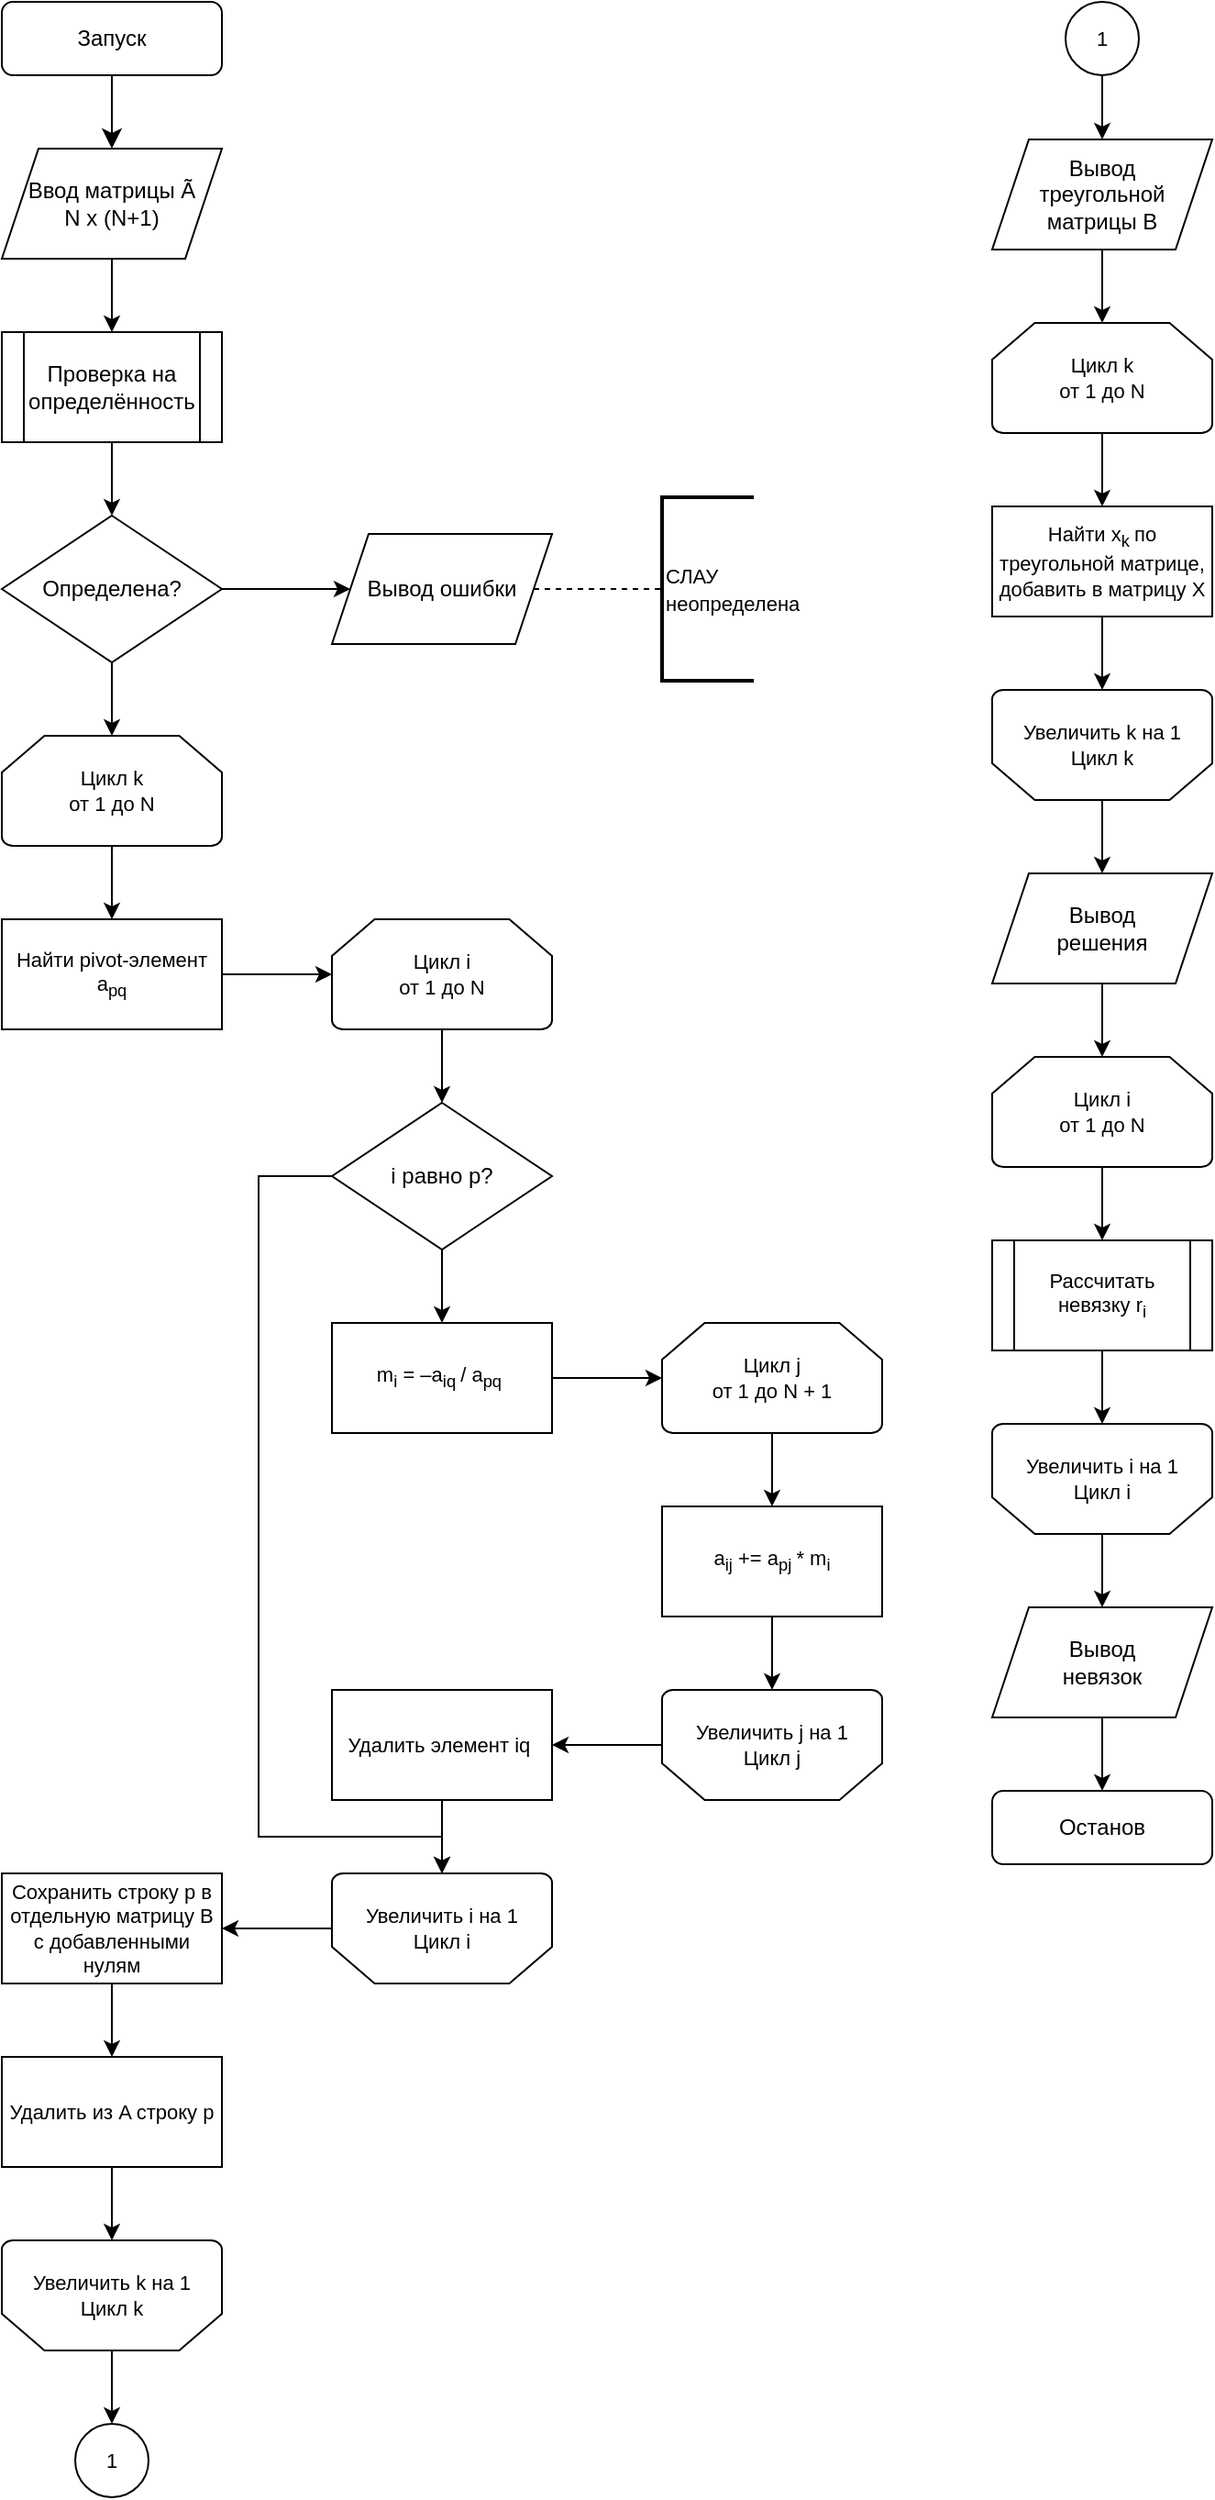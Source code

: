 <mxfile version="18.0.1" type="device"><diagram id="C5RBs43oDa-KdzZeNtuy" name="Page-1"><mxGraphModel dx="1422" dy="734" grid="1" gridSize="5" guides="1" tooltips="1" connect="1" arrows="1" fold="1" page="1" pageScale="1" pageWidth="827" pageHeight="1169" math="0" shadow="0"><root><mxCell id="WIyWlLk6GJQsqaUBKTNV-0"/><mxCell id="WIyWlLk6GJQsqaUBKTNV-1" parent="WIyWlLk6GJQsqaUBKTNV-0"/><mxCell id="WIyWlLk6GJQsqaUBKTNV-2" value="" style="rounded=0;html=1;jettySize=auto;orthogonalLoop=1;fontSize=11;endArrow=classic;endFill=1;endSize=8;strokeWidth=1;shadow=0;labelBackgroundColor=none;edgeStyle=orthogonalEdgeStyle;" parent="WIyWlLk6GJQsqaUBKTNV-1" source="WIyWlLk6GJQsqaUBKTNV-3" target="JIdwb3XTfMcy0x50Ywt2-3" edge="1"><mxGeometry relative="1" as="geometry"><mxPoint x="210" y="150" as="targetPoint"/></mxGeometry></mxCell><mxCell id="WIyWlLk6GJQsqaUBKTNV-3" value="Запуск" style="rounded=1;whiteSpace=wrap;html=1;fontSize=12;glass=0;strokeWidth=1;shadow=0;" parent="WIyWlLk6GJQsqaUBKTNV-1" vertex="1"><mxGeometry x="40" y="40" width="120" height="40" as="geometry"/></mxCell><mxCell id="JIdwb3XTfMcy0x50Ywt2-4" value="" style="edgeStyle=orthogonalEdgeStyle;rounded=0;orthogonalLoop=1;jettySize=auto;html=1;entryX=0.5;entryY=0;entryDx=0;entryDy=0;" parent="WIyWlLk6GJQsqaUBKTNV-1" source="JIdwb3XTfMcy0x50Ywt2-3" target="JIdwb3XTfMcy0x50Ywt2-7" edge="1"><mxGeometry relative="1" as="geometry"><mxPoint x="100.5" y="218.56" as="targetPoint"/></mxGeometry></mxCell><mxCell id="JIdwb3XTfMcy0x50Ywt2-3" value="Ввод матрицы Ã&lt;br&gt;N x (N+1)" style="shape=parallelogram;perimeter=parallelogramPerimeter;whiteSpace=wrap;html=1;fixedSize=1;" parent="WIyWlLk6GJQsqaUBKTNV-1" vertex="1"><mxGeometry x="40" y="120" width="120" height="60" as="geometry"/></mxCell><mxCell id="JIdwb3XTfMcy0x50Ywt2-9" value="" style="edgeStyle=orthogonalEdgeStyle;rounded=0;orthogonalLoop=1;jettySize=auto;html=1;endArrow=classic;endFill=1;" parent="WIyWlLk6GJQsqaUBKTNV-1" source="JIdwb3XTfMcy0x50Ywt2-7" target="JIdwb3XTfMcy0x50Ywt2-8" edge="1"><mxGeometry relative="1" as="geometry"/></mxCell><mxCell id="JIdwb3XTfMcy0x50Ywt2-7" value="Проверка на определённость" style="shape=process;whiteSpace=wrap;html=1;backgroundOutline=1;strokeWidth=1;" parent="WIyWlLk6GJQsqaUBKTNV-1" vertex="1"><mxGeometry x="40" y="220" width="120" height="60" as="geometry"/></mxCell><mxCell id="JIdwb3XTfMcy0x50Ywt2-11" value="" style="edgeStyle=orthogonalEdgeStyle;rounded=0;orthogonalLoop=1;jettySize=auto;html=1;endArrow=classic;endFill=1;" parent="WIyWlLk6GJQsqaUBKTNV-1" source="JIdwb3XTfMcy0x50Ywt2-8" target="JIdwb3XTfMcy0x50Ywt2-10" edge="1"><mxGeometry relative="1" as="geometry"/></mxCell><mxCell id="JIdwb3XTfMcy0x50Ywt2-16" value="" style="edgeStyle=orthogonalEdgeStyle;rounded=0;orthogonalLoop=1;jettySize=auto;html=1;fontSize=11;endArrow=classic;endFill=1;" parent="WIyWlLk6GJQsqaUBKTNV-1" source="JIdwb3XTfMcy0x50Ywt2-8" target="JIdwb3XTfMcy0x50Ywt2-15" edge="1"><mxGeometry relative="1" as="geometry"/></mxCell><mxCell id="JIdwb3XTfMcy0x50Ywt2-8" value="Определена?" style="strokeWidth=1;html=1;shape=mxgraph.flowchart.decision;whiteSpace=wrap;" parent="WIyWlLk6GJQsqaUBKTNV-1" vertex="1"><mxGeometry x="40" y="320" width="120" height="80" as="geometry"/></mxCell><mxCell id="JIdwb3XTfMcy0x50Ywt2-14" value="" style="edgeStyle=orthogonalEdgeStyle;rounded=0;orthogonalLoop=1;jettySize=auto;html=1;fontSize=11;endArrow=none;endFill=0;dashed=1;" parent="WIyWlLk6GJQsqaUBKTNV-1" source="JIdwb3XTfMcy0x50Ywt2-10" target="JIdwb3XTfMcy0x50Ywt2-13" edge="1"><mxGeometry relative="1" as="geometry"/></mxCell><mxCell id="JIdwb3XTfMcy0x50Ywt2-10" value="Вывод ошибки" style="shape=parallelogram;perimeter=parallelogramPerimeter;whiteSpace=wrap;html=1;fixedSize=1;strokeWidth=1;" parent="WIyWlLk6GJQsqaUBKTNV-1" vertex="1"><mxGeometry x="220" y="330" width="120" height="60" as="geometry"/></mxCell><mxCell id="JIdwb3XTfMcy0x50Ywt2-13" value="&lt;span style=&quot;font-size: 11px;&quot;&gt;СЛАУ &lt;br&gt;неопределена&lt;/span&gt;" style="strokeWidth=2;html=1;shape=mxgraph.flowchart.annotation_1;align=left;pointerEvents=1;rotation=0;" parent="WIyWlLk6GJQsqaUBKTNV-1" vertex="1"><mxGeometry x="400" y="310" width="50" height="100" as="geometry"/></mxCell><mxCell id="JIdwb3XTfMcy0x50Ywt2-18" value="" style="edgeStyle=orthogonalEdgeStyle;rounded=0;orthogonalLoop=1;jettySize=auto;html=1;fontSize=11;endArrow=classic;endFill=1;" parent="WIyWlLk6GJQsqaUBKTNV-1" source="JIdwb3XTfMcy0x50Ywt2-15" target="JIdwb3XTfMcy0x50Ywt2-17" edge="1"><mxGeometry relative="1" as="geometry"/></mxCell><mxCell id="JIdwb3XTfMcy0x50Ywt2-15" value="Цикл k&lt;br&gt;от 1 до N" style="strokeWidth=1;html=1;shape=mxgraph.flowchart.loop_limit;whiteSpace=wrap;fontSize=11;" parent="WIyWlLk6GJQsqaUBKTNV-1" vertex="1"><mxGeometry x="40" y="440" width="120" height="60" as="geometry"/></mxCell><mxCell id="JIdwb3XTfMcy0x50Ywt2-20" value="" style="edgeStyle=orthogonalEdgeStyle;rounded=0;orthogonalLoop=1;jettySize=auto;html=1;fontSize=11;endArrow=classic;endFill=1;" parent="WIyWlLk6GJQsqaUBKTNV-1" source="JIdwb3XTfMcy0x50Ywt2-17" target="JIdwb3XTfMcy0x50Ywt2-19" edge="1"><mxGeometry relative="1" as="geometry"/></mxCell><mxCell id="JIdwb3XTfMcy0x50Ywt2-17" value="Найти pivot-элемент a&lt;sub&gt;pq&lt;/sub&gt;" style="whiteSpace=wrap;html=1;fontSize=11;strokeWidth=1;" parent="WIyWlLk6GJQsqaUBKTNV-1" vertex="1"><mxGeometry x="40" y="540" width="120" height="60" as="geometry"/></mxCell><mxCell id="JIdwb3XTfMcy0x50Ywt2-28" value="" style="edgeStyle=orthogonalEdgeStyle;rounded=0;orthogonalLoop=1;jettySize=auto;html=1;fontSize=11;endArrow=classic;endFill=1;" parent="WIyWlLk6GJQsqaUBKTNV-1" source="JIdwb3XTfMcy0x50Ywt2-19" target="JIdwb3XTfMcy0x50Ywt2-27" edge="1"><mxGeometry relative="1" as="geometry"/></mxCell><mxCell id="JIdwb3XTfMcy0x50Ywt2-19" value="Цикл i&lt;br&gt;от 1 до N" style="strokeWidth=1;html=1;shape=mxgraph.flowchart.loop_limit;whiteSpace=wrap;fontSize=11;" parent="WIyWlLk6GJQsqaUBKTNV-1" vertex="1"><mxGeometry x="220" y="540" width="120" height="60" as="geometry"/></mxCell><mxCell id="JIdwb3XTfMcy0x50Ywt2-45" value="" style="edgeStyle=orthogonalEdgeStyle;rounded=0;orthogonalLoop=1;jettySize=auto;html=1;fontSize=11;endArrow=classic;endFill=1;" parent="WIyWlLk6GJQsqaUBKTNV-1" source="JIdwb3XTfMcy0x50Ywt2-24" target="JIdwb3XTfMcy0x50Ywt2-41" edge="1"><mxGeometry relative="1" as="geometry"/></mxCell><mxCell id="JIdwb3XTfMcy0x50Ywt2-24" value="Увеличить i на 1&lt;br&gt;Цикл i" style="strokeWidth=1;html=1;shape=mxgraph.flowchart.loop_limit;whiteSpace=wrap;fontSize=11;direction=west;" parent="WIyWlLk6GJQsqaUBKTNV-1" vertex="1"><mxGeometry x="220" y="1060" width="120" height="60" as="geometry"/></mxCell><mxCell id="JIdwb3XTfMcy0x50Ywt2-31" value="" style="edgeStyle=orthogonalEdgeStyle;rounded=0;orthogonalLoop=1;jettySize=auto;html=1;fontSize=11;endArrow=classic;endFill=1;" parent="WIyWlLk6GJQsqaUBKTNV-1" source="JIdwb3XTfMcy0x50Ywt2-26" target="JIdwb3XTfMcy0x50Ywt2-30" edge="1"><mxGeometry relative="1" as="geometry"/></mxCell><mxCell id="JIdwb3XTfMcy0x50Ywt2-26" value="m&lt;sub&gt;i&lt;/sub&gt;&amp;nbsp;= –a&lt;sub&gt;iq &lt;/sub&gt;/ a&lt;sub&gt;pq&lt;/sub&gt;&amp;nbsp;" style="rounded=0;whiteSpace=wrap;html=1;fontSize=11;strokeWidth=1;" parent="WIyWlLk6GJQsqaUBKTNV-1" vertex="1"><mxGeometry x="220" y="760" width="120" height="60" as="geometry"/></mxCell><mxCell id="JIdwb3XTfMcy0x50Ywt2-29" value="" style="edgeStyle=orthogonalEdgeStyle;rounded=0;orthogonalLoop=1;jettySize=auto;html=1;fontSize=11;endArrow=classic;endFill=1;" parent="WIyWlLk6GJQsqaUBKTNV-1" source="JIdwb3XTfMcy0x50Ywt2-27" target="JIdwb3XTfMcy0x50Ywt2-26" edge="1"><mxGeometry relative="1" as="geometry"/></mxCell><mxCell id="JIdwb3XTfMcy0x50Ywt2-40" style="edgeStyle=orthogonalEdgeStyle;rounded=0;orthogonalLoop=1;jettySize=auto;html=1;fontSize=11;endArrow=classic;endFill=1;entryX=0.5;entryY=1;entryDx=0;entryDy=0;entryPerimeter=0;" parent="WIyWlLk6GJQsqaUBKTNV-1" source="JIdwb3XTfMcy0x50Ywt2-27" target="JIdwb3XTfMcy0x50Ywt2-24" edge="1"><mxGeometry relative="1" as="geometry"><mxPoint x="170" y="955" as="targetPoint"/><Array as="points"><mxPoint x="180" y="680"/><mxPoint x="180" y="1040"/><mxPoint x="280" y="1040"/></Array></mxGeometry></mxCell><mxCell id="JIdwb3XTfMcy0x50Ywt2-27" value="i равно p?" style="strokeWidth=1;html=1;shape=mxgraph.flowchart.decision;whiteSpace=wrap;" parent="WIyWlLk6GJQsqaUBKTNV-1" vertex="1"><mxGeometry x="220" y="640" width="120" height="80" as="geometry"/></mxCell><mxCell id="JIdwb3XTfMcy0x50Ywt2-33" value="" style="edgeStyle=orthogonalEdgeStyle;rounded=0;orthogonalLoop=1;jettySize=auto;html=1;fontSize=11;endArrow=classic;endFill=1;" parent="WIyWlLk6GJQsqaUBKTNV-1" source="JIdwb3XTfMcy0x50Ywt2-30" target="JIdwb3XTfMcy0x50Ywt2-32" edge="1"><mxGeometry relative="1" as="geometry"/></mxCell><mxCell id="JIdwb3XTfMcy0x50Ywt2-30" value="Цикл j&lt;br&gt;от 1 до N + 1" style="strokeWidth=1;html=1;shape=mxgraph.flowchart.loop_limit;whiteSpace=wrap;fontSize=11;" parent="WIyWlLk6GJQsqaUBKTNV-1" vertex="1"><mxGeometry x="400" y="760" width="120" height="60" as="geometry"/></mxCell><mxCell id="JIdwb3XTfMcy0x50Ywt2-35" value="" style="edgeStyle=orthogonalEdgeStyle;rounded=0;orthogonalLoop=1;jettySize=auto;html=1;fontSize=11;endArrow=classic;endFill=1;" parent="WIyWlLk6GJQsqaUBKTNV-1" source="JIdwb3XTfMcy0x50Ywt2-32" target="JIdwb3XTfMcy0x50Ywt2-34" edge="1"><mxGeometry relative="1" as="geometry"/></mxCell><mxCell id="JIdwb3XTfMcy0x50Ywt2-32" value="a&lt;sub&gt;ij&lt;/sub&gt;&amp;nbsp;+= a&lt;sub&gt;pj&amp;nbsp;&lt;/sub&gt;* m&lt;sub&gt;i&lt;/sub&gt;" style="rounded=0;whiteSpace=wrap;html=1;fontSize=11;strokeWidth=1;" parent="WIyWlLk6GJQsqaUBKTNV-1" vertex="1"><mxGeometry x="400" y="860" width="120" height="60" as="geometry"/></mxCell><mxCell id="JIdwb3XTfMcy0x50Ywt2-37" value="" style="edgeStyle=orthogonalEdgeStyle;rounded=0;orthogonalLoop=1;jettySize=auto;html=1;fontSize=11;endArrow=classic;endFill=1;" parent="WIyWlLk6GJQsqaUBKTNV-1" source="JIdwb3XTfMcy0x50Ywt2-34" target="JIdwb3XTfMcy0x50Ywt2-36" edge="1"><mxGeometry relative="1" as="geometry"/></mxCell><mxCell id="JIdwb3XTfMcy0x50Ywt2-34" value="Увеличить j на 1&lt;br&gt;Цикл j" style="strokeWidth=1;html=1;shape=mxgraph.flowchart.loop_limit;whiteSpace=wrap;fontSize=11;direction=west;" parent="WIyWlLk6GJQsqaUBKTNV-1" vertex="1"><mxGeometry x="400" y="960" width="120" height="60" as="geometry"/></mxCell><mxCell id="JIdwb3XTfMcy0x50Ywt2-38" value="" style="edgeStyle=orthogonalEdgeStyle;rounded=0;orthogonalLoop=1;jettySize=auto;html=1;fontSize=11;endArrow=classic;endFill=1;" parent="WIyWlLk6GJQsqaUBKTNV-1" source="JIdwb3XTfMcy0x50Ywt2-36" target="JIdwb3XTfMcy0x50Ywt2-24" edge="1"><mxGeometry relative="1" as="geometry"/></mxCell><mxCell id="JIdwb3XTfMcy0x50Ywt2-36" value="Удалить элемент iq&amp;nbsp;" style="rounded=0;whiteSpace=wrap;html=1;fontSize=11;strokeWidth=1;" parent="WIyWlLk6GJQsqaUBKTNV-1" vertex="1"><mxGeometry x="220" y="960" width="120" height="60" as="geometry"/></mxCell><mxCell id="JIdwb3XTfMcy0x50Ywt2-48" value="" style="edgeStyle=orthogonalEdgeStyle;rounded=0;orthogonalLoop=1;jettySize=auto;html=1;fontSize=11;endArrow=classic;endFill=1;entryX=0.5;entryY=0;entryDx=0;entryDy=0;" parent="WIyWlLk6GJQsqaUBKTNV-1" source="JIdwb3XTfMcy0x50Ywt2-39" target="JIdwb3XTfMcy0x50Ywt2-72" edge="1"><mxGeometry relative="1" as="geometry"><mxPoint x="120" y="1345" as="targetPoint"/><Array as="points"/></mxGeometry></mxCell><mxCell id="JIdwb3XTfMcy0x50Ywt2-39" value="Увеличить k на 1&lt;br&gt;Цикл k" style="strokeWidth=1;html=1;shape=mxgraph.flowchart.loop_limit;whiteSpace=wrap;fontSize=11;direction=west;" parent="WIyWlLk6GJQsqaUBKTNV-1" vertex="1"><mxGeometry x="40" y="1260" width="120" height="60" as="geometry"/></mxCell><mxCell id="JIdwb3XTfMcy0x50Ywt2-44" value="" style="edgeStyle=orthogonalEdgeStyle;rounded=0;orthogonalLoop=1;jettySize=auto;html=1;fontSize=11;endArrow=classic;endFill=1;" parent="WIyWlLk6GJQsqaUBKTNV-1" source="JIdwb3XTfMcy0x50Ywt2-41" target="JIdwb3XTfMcy0x50Ywt2-42" edge="1"><mxGeometry relative="1" as="geometry"/></mxCell><mxCell id="JIdwb3XTfMcy0x50Ywt2-41" value="Сохранить строку p в отдельную матрицу B с добавленными нулям" style="rounded=0;whiteSpace=wrap;html=1;fontSize=11;strokeWidth=1;" parent="WIyWlLk6GJQsqaUBKTNV-1" vertex="1"><mxGeometry x="40" y="1060" width="120" height="60" as="geometry"/></mxCell><mxCell id="JIdwb3XTfMcy0x50Ywt2-43" value="" style="edgeStyle=orthogonalEdgeStyle;rounded=0;orthogonalLoop=1;jettySize=auto;html=1;fontSize=11;endArrow=classic;endFill=1;" parent="WIyWlLk6GJQsqaUBKTNV-1" source="JIdwb3XTfMcy0x50Ywt2-42" target="JIdwb3XTfMcy0x50Ywt2-39" edge="1"><mxGeometry relative="1" as="geometry"/></mxCell><mxCell id="JIdwb3XTfMcy0x50Ywt2-42" value="Удалить из A строку p" style="rounded=0;whiteSpace=wrap;html=1;fontSize=11;strokeWidth=1;" parent="WIyWlLk6GJQsqaUBKTNV-1" vertex="1"><mxGeometry x="40" y="1160" width="120" height="60" as="geometry"/></mxCell><mxCell id="JIdwb3XTfMcy0x50Ywt2-53" value="" style="edgeStyle=orthogonalEdgeStyle;rounded=0;orthogonalLoop=1;jettySize=auto;html=1;fontSize=11;endArrow=classic;endFill=1;" parent="WIyWlLk6GJQsqaUBKTNV-1" source="JIdwb3XTfMcy0x50Ywt2-47" target="JIdwb3XTfMcy0x50Ywt2-49" edge="1"><mxGeometry relative="1" as="geometry"/></mxCell><mxCell id="JIdwb3XTfMcy0x50Ywt2-47" value="Цикл k&lt;br&gt;от 1 до N" style="strokeWidth=1;html=1;shape=mxgraph.flowchart.loop_limit;whiteSpace=wrap;fontSize=11;" parent="WIyWlLk6GJQsqaUBKTNV-1" vertex="1"><mxGeometry x="580" y="215" width="120" height="60" as="geometry"/></mxCell><mxCell id="JIdwb3XTfMcy0x50Ywt2-56" value="" style="edgeStyle=orthogonalEdgeStyle;rounded=0;orthogonalLoop=1;jettySize=auto;html=1;fontSize=11;endArrow=classic;endFill=1;" parent="WIyWlLk6GJQsqaUBKTNV-1" source="JIdwb3XTfMcy0x50Ywt2-49" target="JIdwb3XTfMcy0x50Ywt2-54" edge="1"><mxGeometry relative="1" as="geometry"/></mxCell><mxCell id="JIdwb3XTfMcy0x50Ywt2-49" value="Найти x&lt;sub&gt;k &lt;/sub&gt;по треугольной матрице, добавить в матрицу X" style="whiteSpace=wrap;html=1;fontSize=11;strokeWidth=1;" parent="WIyWlLk6GJQsqaUBKTNV-1" vertex="1"><mxGeometry x="580" y="315" width="120" height="60" as="geometry"/></mxCell><mxCell id="JIdwb3XTfMcy0x50Ywt2-52" value="" style="edgeStyle=orthogonalEdgeStyle;rounded=0;orthogonalLoop=1;jettySize=auto;html=1;fontSize=11;endArrow=classic;endFill=1;exitX=0.5;exitY=1;exitDx=0;exitDy=0;" parent="WIyWlLk6GJQsqaUBKTNV-1" source="JIdwb3XTfMcy0x50Ywt2-50" target="JIdwb3XTfMcy0x50Ywt2-47" edge="1"><mxGeometry relative="1" as="geometry"/></mxCell><mxCell id="JIdwb3XTfMcy0x50Ywt2-50" value="Вывод &lt;br&gt;треугольной &lt;br&gt;матрицы B" style="shape=parallelogram;perimeter=parallelogramPerimeter;whiteSpace=wrap;html=1;fixedSize=1;strokeWidth=1;" parent="WIyWlLk6GJQsqaUBKTNV-1" vertex="1"><mxGeometry x="580" y="115" width="120" height="60" as="geometry"/></mxCell><mxCell id="JIdwb3XTfMcy0x50Ywt2-58" value="" style="edgeStyle=orthogonalEdgeStyle;rounded=0;orthogonalLoop=1;jettySize=auto;html=1;fontSize=11;endArrow=classic;endFill=1;" parent="WIyWlLk6GJQsqaUBKTNV-1" source="JIdwb3XTfMcy0x50Ywt2-54" target="JIdwb3XTfMcy0x50Ywt2-57" edge="1"><mxGeometry relative="1" as="geometry"/></mxCell><mxCell id="JIdwb3XTfMcy0x50Ywt2-54" value="Увеличить k на 1&lt;br&gt;Цикл k" style="strokeWidth=1;html=1;shape=mxgraph.flowchart.loop_limit;whiteSpace=wrap;fontSize=11;direction=west;" parent="WIyWlLk6GJQsqaUBKTNV-1" vertex="1"><mxGeometry x="580" y="415" width="120" height="60" as="geometry"/></mxCell><mxCell id="JIdwb3XTfMcy0x50Ywt2-60" value="" style="edgeStyle=orthogonalEdgeStyle;rounded=0;orthogonalLoop=1;jettySize=auto;html=1;fontSize=11;endArrow=classic;endFill=1;" parent="WIyWlLk6GJQsqaUBKTNV-1" source="JIdwb3XTfMcy0x50Ywt2-57" target="JIdwb3XTfMcy0x50Ywt2-59" edge="1"><mxGeometry relative="1" as="geometry"/></mxCell><mxCell id="JIdwb3XTfMcy0x50Ywt2-57" value="Вывод &lt;br&gt;решения" style="shape=parallelogram;perimeter=parallelogramPerimeter;whiteSpace=wrap;html=1;fixedSize=1;strokeWidth=1;" parent="WIyWlLk6GJQsqaUBKTNV-1" vertex="1"><mxGeometry x="580" y="515" width="120" height="60" as="geometry"/></mxCell><mxCell id="JIdwb3XTfMcy0x50Ywt2-62" value="" style="edgeStyle=orthogonalEdgeStyle;rounded=0;orthogonalLoop=1;jettySize=auto;html=1;fontSize=11;endArrow=classic;endFill=1;entryX=0.5;entryY=0;entryDx=0;entryDy=0;entryPerimeter=0;" parent="WIyWlLk6GJQsqaUBKTNV-1" source="JIdwb3XTfMcy0x50Ywt2-59" target="JIdwb3XTfMcy0x50Ywt2-63" edge="1"><mxGeometry relative="1" as="geometry"><mxPoint x="640" y="715" as="targetPoint"/></mxGeometry></mxCell><mxCell id="JIdwb3XTfMcy0x50Ywt2-59" value="Цикл i&lt;br&gt;от 1 до N" style="strokeWidth=1;html=1;shape=mxgraph.flowchart.loop_limit;whiteSpace=wrap;fontSize=11;" parent="WIyWlLk6GJQsqaUBKTNV-1" vertex="1"><mxGeometry x="580" y="615" width="120" height="60" as="geometry"/></mxCell><mxCell id="JIdwb3XTfMcy0x50Ywt2-65" value="" style="edgeStyle=orthogonalEdgeStyle;rounded=0;orthogonalLoop=1;jettySize=auto;html=1;fontSize=11;endArrow=classic;endFill=1;" parent="WIyWlLk6GJQsqaUBKTNV-1" source="JIdwb3XTfMcy0x50Ywt2-63" target="JIdwb3XTfMcy0x50Ywt2-64" edge="1"><mxGeometry relative="1" as="geometry"/></mxCell><mxCell id="JIdwb3XTfMcy0x50Ywt2-63" value="&lt;span style=&quot;&quot;&gt;Рассчитать невязку r&lt;/span&gt;&lt;sub style=&quot;&quot;&gt;i&lt;/sub&gt;" style="shape=process;whiteSpace=wrap;html=1;backgroundOutline=1;fontSize=11;strokeWidth=1;" parent="WIyWlLk6GJQsqaUBKTNV-1" vertex="1"><mxGeometry x="580" y="715" width="120" height="60" as="geometry"/></mxCell><mxCell id="JIdwb3XTfMcy0x50Ywt2-67" value="" style="edgeStyle=orthogonalEdgeStyle;rounded=0;orthogonalLoop=1;jettySize=auto;html=1;fontSize=11;endArrow=classic;endFill=1;" parent="WIyWlLk6GJQsqaUBKTNV-1" source="JIdwb3XTfMcy0x50Ywt2-64" target="JIdwb3XTfMcy0x50Ywt2-66" edge="1"><mxGeometry relative="1" as="geometry"/></mxCell><mxCell id="JIdwb3XTfMcy0x50Ywt2-64" value="Увеличить i на 1&lt;br&gt;Цикл i" style="strokeWidth=1;html=1;shape=mxgraph.flowchart.loop_limit;whiteSpace=wrap;fontSize=11;direction=west;" parent="WIyWlLk6GJQsqaUBKTNV-1" vertex="1"><mxGeometry x="580" y="815" width="120" height="60" as="geometry"/></mxCell><mxCell id="JIdwb3XTfMcy0x50Ywt2-69" value="" style="edgeStyle=orthogonalEdgeStyle;rounded=0;orthogonalLoop=1;jettySize=auto;html=1;fontSize=11;endArrow=classic;endFill=1;" parent="WIyWlLk6GJQsqaUBKTNV-1" source="JIdwb3XTfMcy0x50Ywt2-66" target="JIdwb3XTfMcy0x50Ywt2-68" edge="1"><mxGeometry relative="1" as="geometry"/></mxCell><mxCell id="JIdwb3XTfMcy0x50Ywt2-66" value="Вывод &lt;br&gt;невязок" style="shape=parallelogram;perimeter=parallelogramPerimeter;whiteSpace=wrap;html=1;fixedSize=1;strokeWidth=1;" parent="WIyWlLk6GJQsqaUBKTNV-1" vertex="1"><mxGeometry x="580" y="915" width="120" height="60" as="geometry"/></mxCell><mxCell id="JIdwb3XTfMcy0x50Ywt2-68" value="Останов" style="rounded=1;whiteSpace=wrap;html=1;fontSize=12;glass=0;strokeWidth=1;shadow=0;" parent="WIyWlLk6GJQsqaUBKTNV-1" vertex="1"><mxGeometry x="580" y="1015" width="120" height="40" as="geometry"/></mxCell><mxCell id="JIdwb3XTfMcy0x50Ywt2-72" value="1" style="ellipse;whiteSpace=wrap;html=1;aspect=fixed;fontSize=11;strokeWidth=1;" parent="WIyWlLk6GJQsqaUBKTNV-1" vertex="1"><mxGeometry x="80" y="1360" width="40" height="40" as="geometry"/></mxCell><mxCell id="JIdwb3XTfMcy0x50Ywt2-74" value="" style="edgeStyle=orthogonalEdgeStyle;rounded=0;orthogonalLoop=1;jettySize=auto;html=1;fontSize=11;endArrow=classic;endFill=1;" parent="WIyWlLk6GJQsqaUBKTNV-1" source="JIdwb3XTfMcy0x50Ywt2-73" target="JIdwb3XTfMcy0x50Ywt2-50" edge="1"><mxGeometry relative="1" as="geometry"/></mxCell><mxCell id="JIdwb3XTfMcy0x50Ywt2-73" value="1" style="ellipse;whiteSpace=wrap;html=1;aspect=fixed;fontSize=11;strokeWidth=1;" parent="WIyWlLk6GJQsqaUBKTNV-1" vertex="1"><mxGeometry x="620" y="40" width="40" height="40" as="geometry"/></mxCell></root></mxGraphModel></diagram></mxfile>